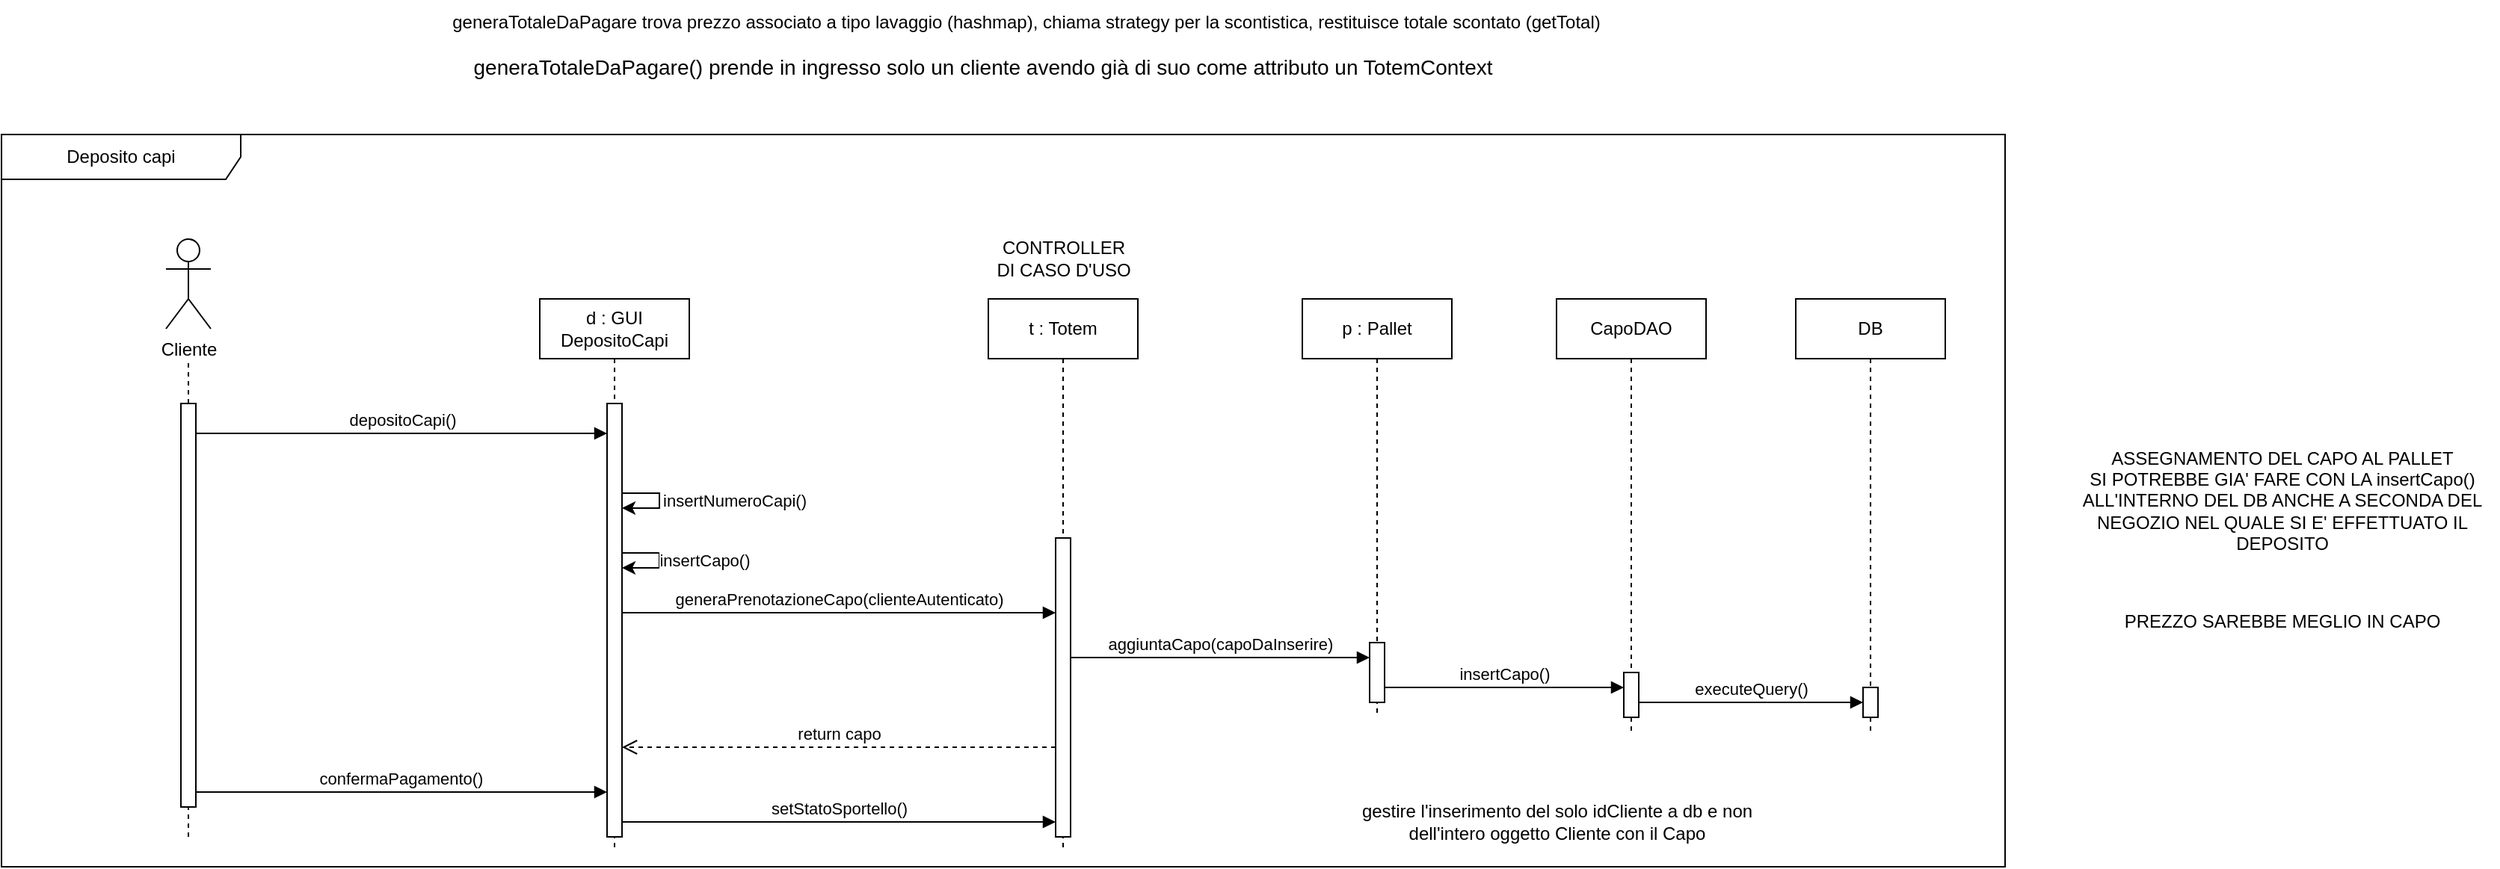 <mxfile version="26.0.11">
  <diagram name="Page-1" id="2YBvvXClWsGukQMizWep">
    <mxGraphModel grid="1" page="1" gridSize="10" guides="1" tooltips="1" connect="1" arrows="1" fold="1" pageScale="1" pageWidth="827" pageHeight="1169" math="0" shadow="0">
      <root>
        <mxCell id="0" />
        <mxCell id="1" parent="0" />
        <mxCell id="KFQoRSMoKo6lWCKC4XPC-20" value="ASSEGNAMENTO DEL CAPO AL PALLET&lt;br&gt;SI POTREBBE GIA&#39; FARE CON LA insertCapo()&lt;br&gt;ALL&#39;INTERNO DEL DB ANCHE A SECONDA DEL&lt;br&gt;NEGOZIO NEL QUALE SI E&#39; EFFETTUATO IL&lt;br&gt;DEPOSITO" style="text;html=1;align=center;verticalAlign=middle;resizable=0;points=[];autosize=1;strokeColor=none;fillColor=none;fontColor=light-dark(#000000,#FFFFFF);" vertex="1" parent="1">
          <mxGeometry x="1820" y="480" width="290" height="90" as="geometry" />
        </mxCell>
        <mxCell id="KFQoRSMoKo6lWCKC4XPC-27" value="PREZZO SAREBBE MEGLIO IN CAPO" style="text;html=1;align=center;verticalAlign=middle;resizable=0;points=[];autosize=1;strokeColor=none;fillColor=none;fontColor=light-dark(#000000,#FFFFFF);" vertex="1" parent="1">
          <mxGeometry x="1850" y="591" width="230" height="30" as="geometry" />
        </mxCell>
        <mxCell id="KFQoRSMoKo6lWCKC4XPC-30" value="d : GUI&lt;br&gt;DepositoCapi" style="shape=umlLifeline;perimeter=lifelinePerimeter;whiteSpace=wrap;html=1;container=0;dropTarget=0;collapsible=0;recursiveResize=0;outlineConnect=0;portConstraint=eastwest;newEdgeStyle={&quot;edgeStyle&quot;:&quot;elbowEdgeStyle&quot;,&quot;elbow&quot;:&quot;vertical&quot;,&quot;curved&quot;:0,&quot;rounded&quot;:0};fontColor=light-dark(#000000,#FFFFFF);" vertex="1" parent="1">
          <mxGeometry x="800" y="390" width="100" height="370" as="geometry" />
        </mxCell>
        <mxCell id="KFQoRSMoKo6lWCKC4XPC-31" value="" style="html=1;points=[];perimeter=orthogonalPerimeter;outlineConnect=0;targetShapes=umlLifeline;portConstraint=eastwest;newEdgeStyle={&quot;edgeStyle&quot;:&quot;elbowEdgeStyle&quot;,&quot;elbow&quot;:&quot;vertical&quot;,&quot;curved&quot;:0,&quot;rounded&quot;:0};fontColor=light-dark(#000000,#FFFFFF);" vertex="1" parent="KFQoRSMoKo6lWCKC4XPC-30">
          <mxGeometry x="45" y="70" width="10" height="290" as="geometry" />
        </mxCell>
        <mxCell id="KFQoRSMoKo6lWCKC4XPC-34" value="t : Totem" style="shape=umlLifeline;perimeter=lifelinePerimeter;whiteSpace=wrap;html=1;container=0;dropTarget=0;collapsible=0;recursiveResize=0;outlineConnect=0;portConstraint=eastwest;newEdgeStyle={&quot;edgeStyle&quot;:&quot;elbowEdgeStyle&quot;,&quot;elbow&quot;:&quot;vertical&quot;,&quot;curved&quot;:0,&quot;rounded&quot;:0};fontColor=light-dark(#000000,#FFFFFF);" vertex="1" parent="1">
          <mxGeometry x="1100" y="390" width="100" height="370" as="geometry" />
        </mxCell>
        <mxCell id="KFQoRSMoKo6lWCKC4XPC-35" value="" style="html=1;points=[];perimeter=orthogonalPerimeter;outlineConnect=0;targetShapes=umlLifeline;portConstraint=eastwest;newEdgeStyle={&quot;edgeStyle&quot;:&quot;elbowEdgeStyle&quot;,&quot;elbow&quot;:&quot;vertical&quot;,&quot;curved&quot;:0,&quot;rounded&quot;:0};fontColor=light-dark(#000000,#FFFFFF);" vertex="1" parent="KFQoRSMoKo6lWCKC4XPC-34">
          <mxGeometry x="45" y="160" width="10" height="200" as="geometry" />
        </mxCell>
        <mxCell id="KFQoRSMoKo6lWCKC4XPC-37" value="return capo" style="html=1;verticalAlign=bottom;endArrow=open;dashed=1;endSize=8;edgeStyle=elbowEdgeStyle;elbow=vertical;curved=0;rounded=0;fontColor=light-dark(#000000,#FFFFFF);" edge="1" parent="1" source="KFQoRSMoKo6lWCKC4XPC-35" target="KFQoRSMoKo6lWCKC4XPC-31">
          <mxGeometry relative="1" as="geometry">
            <mxPoint x="880" y="690" as="targetPoint" />
            <Array as="points">
              <mxPoint x="1040" y="690" />
              <mxPoint x="1072" y="770" />
            </Array>
            <mxPoint x="1140" y="770" as="sourcePoint" />
            <mxPoint as="offset" />
          </mxGeometry>
        </mxCell>
        <mxCell id="KFQoRSMoKo6lWCKC4XPC-38" value="Deposito capi" style="shape=umlFrame;whiteSpace=wrap;html=1;pointerEvents=0;recursiveResize=0;container=0;collapsible=0;width=160;fontColor=light-dark(#000000,#FFFFFF);" vertex="1" parent="1">
          <mxGeometry x="440" y="280" width="1340" height="490" as="geometry" />
        </mxCell>
        <mxCell id="KFQoRSMoKo6lWCKC4XPC-39" value="Cliente" style="shape=umlActor;verticalLabelPosition=bottom;verticalAlign=top;html=1;outlineConnect=0;fontColor=light-dark(#000000,#FFFFFF);" vertex="1" parent="1">
          <mxGeometry x="550" y="350" width="30" height="60" as="geometry" />
        </mxCell>
        <mxCell id="KFQoRSMoKo6lWCKC4XPC-40" value="" style="endArrow=none;dashed=1;html=1;rounded=0;fontColor=light-dark(#000000,#FFFFFF);" edge="1" parent="1" source="KFQoRSMoKo6lWCKC4XPC-42">
          <mxGeometry width="50" height="50" relative="1" as="geometry">
            <mxPoint x="564.72" y="690" as="sourcePoint" />
            <mxPoint x="565" y="430" as="targetPoint" />
          </mxGeometry>
        </mxCell>
        <mxCell id="KFQoRSMoKo6lWCKC4XPC-41" value="" style="endArrow=none;dashed=1;html=1;rounded=0;fontColor=light-dark(#000000,#FFFFFF);" edge="1" parent="1" target="KFQoRSMoKo6lWCKC4XPC-42">
          <mxGeometry width="50" height="50" relative="1" as="geometry">
            <mxPoint x="565" y="750" as="sourcePoint" />
            <mxPoint x="564.72" y="440" as="targetPoint" />
          </mxGeometry>
        </mxCell>
        <mxCell id="KFQoRSMoKo6lWCKC4XPC-42" value="" style="html=1;points=[];perimeter=orthogonalPerimeter;outlineConnect=0;targetShapes=umlLifeline;portConstraint=eastwest;newEdgeStyle={&quot;edgeStyle&quot;:&quot;elbowEdgeStyle&quot;,&quot;elbow&quot;:&quot;vertical&quot;,&quot;curved&quot;:0,&quot;rounded&quot;:0};fontColor=light-dark(#000000,#FFFFFF);" vertex="1" parent="1">
          <mxGeometry x="560" y="460" width="10" height="270" as="geometry" />
        </mxCell>
        <mxCell id="KFQoRSMoKo6lWCKC4XPC-43" value="depositoCapi()" style="html=1;verticalAlign=bottom;endArrow=block;edgeStyle=elbowEdgeStyle;elbow=vertical;curved=0;rounded=0;fontColor=light-dark(#000000,#FFFFFF);" edge="1" parent="1" target="KFQoRSMoKo6lWCKC4XPC-31">
          <mxGeometry relative="1" as="geometry">
            <mxPoint x="570" y="480" as="sourcePoint" />
            <Array as="points">
              <mxPoint x="655" y="480" />
            </Array>
            <mxPoint x="740" y="480" as="targetPoint" />
            <mxPoint as="offset" />
          </mxGeometry>
        </mxCell>
        <mxCell id="KFQoRSMoKo6lWCKC4XPC-47" value="DB" style="shape=umlLifeline;perimeter=lifelinePerimeter;whiteSpace=wrap;html=1;container=0;dropTarget=0;collapsible=0;recursiveResize=0;outlineConnect=0;portConstraint=eastwest;newEdgeStyle={&quot;edgeStyle&quot;:&quot;elbowEdgeStyle&quot;,&quot;elbow&quot;:&quot;vertical&quot;,&quot;curved&quot;:0,&quot;rounded&quot;:0};fontColor=light-dark(#000000,#FFFFFF);" vertex="1" parent="1">
          <mxGeometry x="1640" y="390" width="100" height="290" as="geometry" />
        </mxCell>
        <mxCell id="KFQoRSMoKo6lWCKC4XPC-48" value="" style="html=1;points=[];perimeter=orthogonalPerimeter;outlineConnect=0;targetShapes=umlLifeline;portConstraint=eastwest;newEdgeStyle={&quot;edgeStyle&quot;:&quot;elbowEdgeStyle&quot;,&quot;elbow&quot;:&quot;vertical&quot;,&quot;curved&quot;:0,&quot;rounded&quot;:0};fontColor=light-dark(#000000,#FFFFFF);" vertex="1" parent="KFQoRSMoKo6lWCKC4XPC-47">
          <mxGeometry x="45" y="260" width="10" height="20" as="geometry" />
        </mxCell>
        <mxCell id="KFQoRSMoKo6lWCKC4XPC-52" value="generaPrenotazioneCapo(clienteAutenticato)" style="html=1;verticalAlign=bottom;endArrow=block;edgeStyle=elbowEdgeStyle;elbow=vertical;curved=0;rounded=0;fontColor=light-dark(#000000,#FFFFFF);" edge="1" parent="1">
          <mxGeometry relative="1" as="geometry">
            <mxPoint x="855" y="600" as="sourcePoint" />
            <Array as="points">
              <mxPoint x="1135" y="600" />
              <mxPoint x="1220" y="634.58" />
              <mxPoint x="1140" y="544.58" />
            </Array>
            <mxPoint x="1145" y="600" as="targetPoint" />
            <mxPoint as="offset" />
          </mxGeometry>
        </mxCell>
        <mxCell id="KFQoRSMoKo6lWCKC4XPC-53" value="p : Pallet" style="shape=umlLifeline;perimeter=lifelinePerimeter;whiteSpace=wrap;html=1;container=0;dropTarget=0;collapsible=0;recursiveResize=0;outlineConnect=0;portConstraint=eastwest;newEdgeStyle={&quot;edgeStyle&quot;:&quot;elbowEdgeStyle&quot;,&quot;elbow&quot;:&quot;vertical&quot;,&quot;curved&quot;:0,&quot;rounded&quot;:0};fontColor=light-dark(#000000,#FFFFFF);" vertex="1" parent="1">
          <mxGeometry x="1310" y="390" width="100" height="280" as="geometry" />
        </mxCell>
        <mxCell id="KFQoRSMoKo6lWCKC4XPC-54" value="" style="html=1;points=[];perimeter=orthogonalPerimeter;outlineConnect=0;targetShapes=umlLifeline;portConstraint=eastwest;newEdgeStyle={&quot;edgeStyle&quot;:&quot;elbowEdgeStyle&quot;,&quot;elbow&quot;:&quot;vertical&quot;,&quot;curved&quot;:0,&quot;rounded&quot;:0};fontColor=light-dark(#000000,#FFFFFF);" vertex="1" parent="KFQoRSMoKo6lWCKC4XPC-53">
          <mxGeometry x="45" y="230" width="10" height="40" as="geometry" />
        </mxCell>
        <mxCell id="KFQoRSMoKo6lWCKC4XPC-57" value="confermaPagamento()" style="html=1;verticalAlign=bottom;endArrow=block;edgeStyle=elbowEdgeStyle;elbow=vertical;curved=0;rounded=0;fontColor=light-dark(#000000,#FFFFFF);" edge="1" parent="1" target="KFQoRSMoKo6lWCKC4XPC-31" source="KFQoRSMoKo6lWCKC4XPC-42">
          <mxGeometry x="-0.002" relative="1" as="geometry">
            <mxPoint x="600" y="720" as="sourcePoint" />
            <Array as="points">
              <mxPoint x="800" y="720" />
              <mxPoint x="770" y="850" />
              <mxPoint x="855" y="884.58" />
              <mxPoint x="775" y="794.58" />
            </Array>
            <mxPoint x="780" y="850" as="targetPoint" />
            <mxPoint as="offset" />
          </mxGeometry>
        </mxCell>
        <mxCell id="KFQoRSMoKo6lWCKC4XPC-58" value="setStatoSportello()" style="html=1;verticalAlign=bottom;endArrow=block;edgeStyle=elbowEdgeStyle;elbow=vertical;curved=0;rounded=0;fontColor=light-dark(#000000,#FFFFFF);" edge="1" parent="1" target="KFQoRSMoKo6lWCKC4XPC-35" source="KFQoRSMoKo6lWCKC4XPC-31">
          <mxGeometry relative="1" as="geometry">
            <mxPoint x="870" y="740" as="sourcePoint" />
            <Array as="points">
              <mxPoint x="930" y="740" />
              <mxPoint x="1102" y="870" />
              <mxPoint x="1142" y="900" />
              <mxPoint x="1062" y="810" />
            </Array>
            <mxPoint x="1140" y="870" as="targetPoint" />
          </mxGeometry>
        </mxCell>
        <mxCell id="PTnmxzgZ-QWiYPHwj2HS-1" value="CONTROLLER&lt;br&gt;DI CASO D&#39;USO" style="text;html=1;align=center;verticalAlign=middle;resizable=0;points=[];autosize=1;strokeColor=none;fillColor=none;fontColor=light-dark(#000000,#FFFFFF);" vertex="1" parent="1">
          <mxGeometry x="1095" y="343" width="110" height="40" as="geometry" />
        </mxCell>
        <mxCell id="KFQoRSMoKo6lWCKC4XPC-64" value="generaTotaleDaPagare() prende in ingresso solo un cliente avendo già di suo come attributo un TotemContext" style="text;html=1;align=center;verticalAlign=middle;resizable=0;points=[];autosize=1;strokeColor=none;fillColor=none;fontSize=14;fontColor=light-dark(#000000,#FFFFFF);" vertex="1" parent="1">
          <mxGeometry x="741" y="220" width="710" height="30" as="geometry" />
        </mxCell>
        <mxCell id="vdmMM3_UL0RQRDuBhtkI-1" value="generaTotaleDaPagare trova prezzo associato a tipo lavaggio (hashmap), chiama strategy per la scontistica, restituisce totale scontato (getTotal)" style="text;html=1;align=center;verticalAlign=middle;resizable=0;points=[];autosize=1;strokeColor=none;fillColor=none;fontColor=light-dark(#000000,#FFFFFF);" vertex="1" parent="1">
          <mxGeometry x="730" y="190" width="790" height="30" as="geometry" />
        </mxCell>
        <mxCell id="KFQoRSMoKo6lWCKC4XPC-66" value="aggiuntaCapo(capoDaInserire)" style="html=1;verticalAlign=bottom;endArrow=block;edgeStyle=elbowEdgeStyle;elbow=vertical;curved=0;rounded=0;fontColor=light-dark(#000000,#FFFFFF);" edge="1" parent="1" source="KFQoRSMoKo6lWCKC4XPC-35" target="KFQoRSMoKo6lWCKC4XPC-54">
          <mxGeometry relative="1" as="geometry">
            <mxPoint x="1170" y="630" as="sourcePoint" />
            <Array as="points">
              <mxPoint x="1350" y="630" />
              <mxPoint x="1515" y="664.58" />
              <mxPoint x="1435" y="574.58" />
            </Array>
            <mxPoint x="1380" y="630" as="targetPoint" />
            <mxPoint as="offset" />
          </mxGeometry>
        </mxCell>
        <mxCell id="KFQoRSMoKo6lWCKC4XPC-68" value="gestire l&#39;inserimento del solo idCliente a db e non &lt;br&gt;dell&#39;intero oggetto Cliente con il Capo" style="text;html=1;align=center;verticalAlign=middle;resizable=0;points=[];autosize=1;strokeColor=none;fillColor=none;fontColor=light-dark(#000000,#FFFFFF);" vertex="1" parent="1">
          <mxGeometry x="1340" y="720" width="280" height="40" as="geometry" />
        </mxCell>
        <mxCell id="KFQoRSMoKo6lWCKC4XPC-70" value="" style="endArrow=classic;html=1;rounded=0;fontColor=light-dark(#000000,#FFFFFF);" edge="1" parent="1">
          <mxGeometry width="50" height="50" relative="1" as="geometry">
            <mxPoint x="855" y="520" as="sourcePoint" />
            <mxPoint x="855" y="530" as="targetPoint" />
            <Array as="points">
              <mxPoint x="880" y="520" />
              <mxPoint x="880" y="530" />
            </Array>
          </mxGeometry>
        </mxCell>
        <mxCell id="KFQoRSMoKo6lWCKC4XPC-71" value="&lt;font style=&quot;&quot;&gt;insertNumeroCapi()&lt;/font&gt;" style="edgeLabel;html=1;align=center;verticalAlign=middle;resizable=0;points=[];fontColor=light-dark(#000000,#FFFFFF);" connectable="0" vertex="1" parent="KFQoRSMoKo6lWCKC4XPC-70">
          <mxGeometry x="-0.023" y="-1" relative="1" as="geometry">
            <mxPoint x="51" as="offset" />
          </mxGeometry>
        </mxCell>
        <mxCell id="KFQoRSMoKo6lWCKC4XPC-72" value="CapoDAO" style="shape=umlLifeline;perimeter=lifelinePerimeter;whiteSpace=wrap;html=1;container=0;dropTarget=0;collapsible=0;recursiveResize=0;outlineConnect=0;portConstraint=eastwest;newEdgeStyle={&quot;edgeStyle&quot;:&quot;elbowEdgeStyle&quot;,&quot;elbow&quot;:&quot;vertical&quot;,&quot;curved&quot;:0,&quot;rounded&quot;:0};fontColor=light-dark(#000000,#FFFFFF);" vertex="1" parent="1">
          <mxGeometry x="1480" y="390" width="100" height="290" as="geometry" />
        </mxCell>
        <mxCell id="KFQoRSMoKo6lWCKC4XPC-73" value="" style="html=1;points=[];perimeter=orthogonalPerimeter;outlineConnect=0;targetShapes=umlLifeline;portConstraint=eastwest;newEdgeStyle={&quot;edgeStyle&quot;:&quot;elbowEdgeStyle&quot;,&quot;elbow&quot;:&quot;vertical&quot;,&quot;curved&quot;:0,&quot;rounded&quot;:0};fontColor=light-dark(#000000,#FFFFFF);" vertex="1" parent="KFQoRSMoKo6lWCKC4XPC-72">
          <mxGeometry x="45" y="250" width="10" height="30" as="geometry" />
        </mxCell>
        <mxCell id="KFQoRSMoKo6lWCKC4XPC-75" value="insertCapo()" style="html=1;verticalAlign=bottom;endArrow=block;edgeStyle=elbowEdgeStyle;elbow=vertical;curved=0;rounded=0;fontColor=light-dark(#000000,#FFFFFF);" edge="1" parent="1" source="KFQoRSMoKo6lWCKC4XPC-54" target="KFQoRSMoKo6lWCKC4XPC-73">
          <mxGeometry relative="1" as="geometry">
            <mxPoint x="1370.0" y="649.64" as="sourcePoint" />
            <Array as="points">
              <mxPoint x="1480" y="650" />
              <mxPoint x="1735" y="684.22" />
              <mxPoint x="1655" y="594.22" />
            </Array>
            <mxPoint x="1510" y="650" as="targetPoint" />
            <mxPoint as="offset" />
          </mxGeometry>
        </mxCell>
        <mxCell id="KFQoRSMoKo6lWCKC4XPC-76" value="executeQuery()" style="html=1;verticalAlign=bottom;endArrow=block;edgeStyle=elbowEdgeStyle;elbow=vertical;curved=0;rounded=0;fontColor=light-dark(#000000,#FFFFFF);" edge="1" parent="1" source="KFQoRSMoKo6lWCKC4XPC-73" target="KFQoRSMoKo6lWCKC4XPC-48">
          <mxGeometry relative="1" as="geometry">
            <mxPoint x="1540" y="720" as="sourcePoint" />
            <Array as="points">
              <mxPoint x="1620" y="660" />
              <mxPoint x="1660" y="720" />
              <mxPoint x="1890" y="754.58" />
              <mxPoint x="1810" y="664.58" />
            </Array>
            <mxPoint x="1680" y="720" as="targetPoint" />
            <mxPoint as="offset" />
          </mxGeometry>
        </mxCell>
        <mxCell id="KFQoRSMoKo6lWCKC4XPC-50" value="" style="endArrow=classic;html=1;rounded=0;fontColor=light-dark(#000000,#FFFFFF);" edge="1" parent="1">
          <mxGeometry width="50" height="50" relative="1" as="geometry">
            <mxPoint x="855" y="560" as="sourcePoint" />
            <mxPoint x="855" y="570" as="targetPoint" />
            <Array as="points">
              <mxPoint x="880" y="560" />
              <mxPoint x="880" y="570" />
            </Array>
          </mxGeometry>
        </mxCell>
        <mxCell id="KFQoRSMoKo6lWCKC4XPC-51" value="insertCapo()" style="edgeLabel;html=1;align=center;verticalAlign=middle;resizable=0;points=[];fontColor=light-dark(#000000,#FFFFFF);" vertex="1" connectable="0" parent="KFQoRSMoKo6lWCKC4XPC-50">
          <mxGeometry x="-0.007" y="-1" relative="1" as="geometry">
            <mxPoint x="31" as="offset" />
          </mxGeometry>
        </mxCell>
      </root>
    </mxGraphModel>
  </diagram>
</mxfile>
